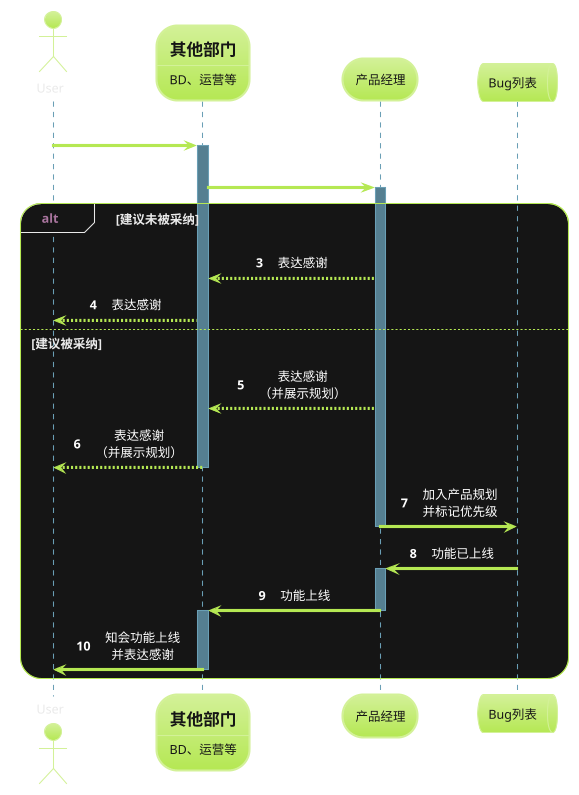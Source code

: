 @startuml
!theme hacker
autonumber
skinparam sequenceMessageAlign center
skinparam responseMessageBelowArrow true

actor User as u
participant outer [
    =其他部门
    ----
    BD、运营等
]
participant 产品经理 as pm
queue Bug列表 as q

u -> outer: 提出建议
activate outer
outer -> pm: 表达建议
activate pm
alt 建议未被采纳
    pm --> outer: 表达感谢
    outer --> u: 表达感谢
else 建议被采纳
    pm --> outer: 表达感谢\n（并展示规划）
    outer --> u --: 表达感谢\n（并展示规划）
    pm -> q --: 加入产品规划\n并标记优先级

    q -> pm ++: 功能已上线
    pm -> outer --++: 功能上线
    outer -> u --: 知会功能上线\n并表达感谢
end

@enduml